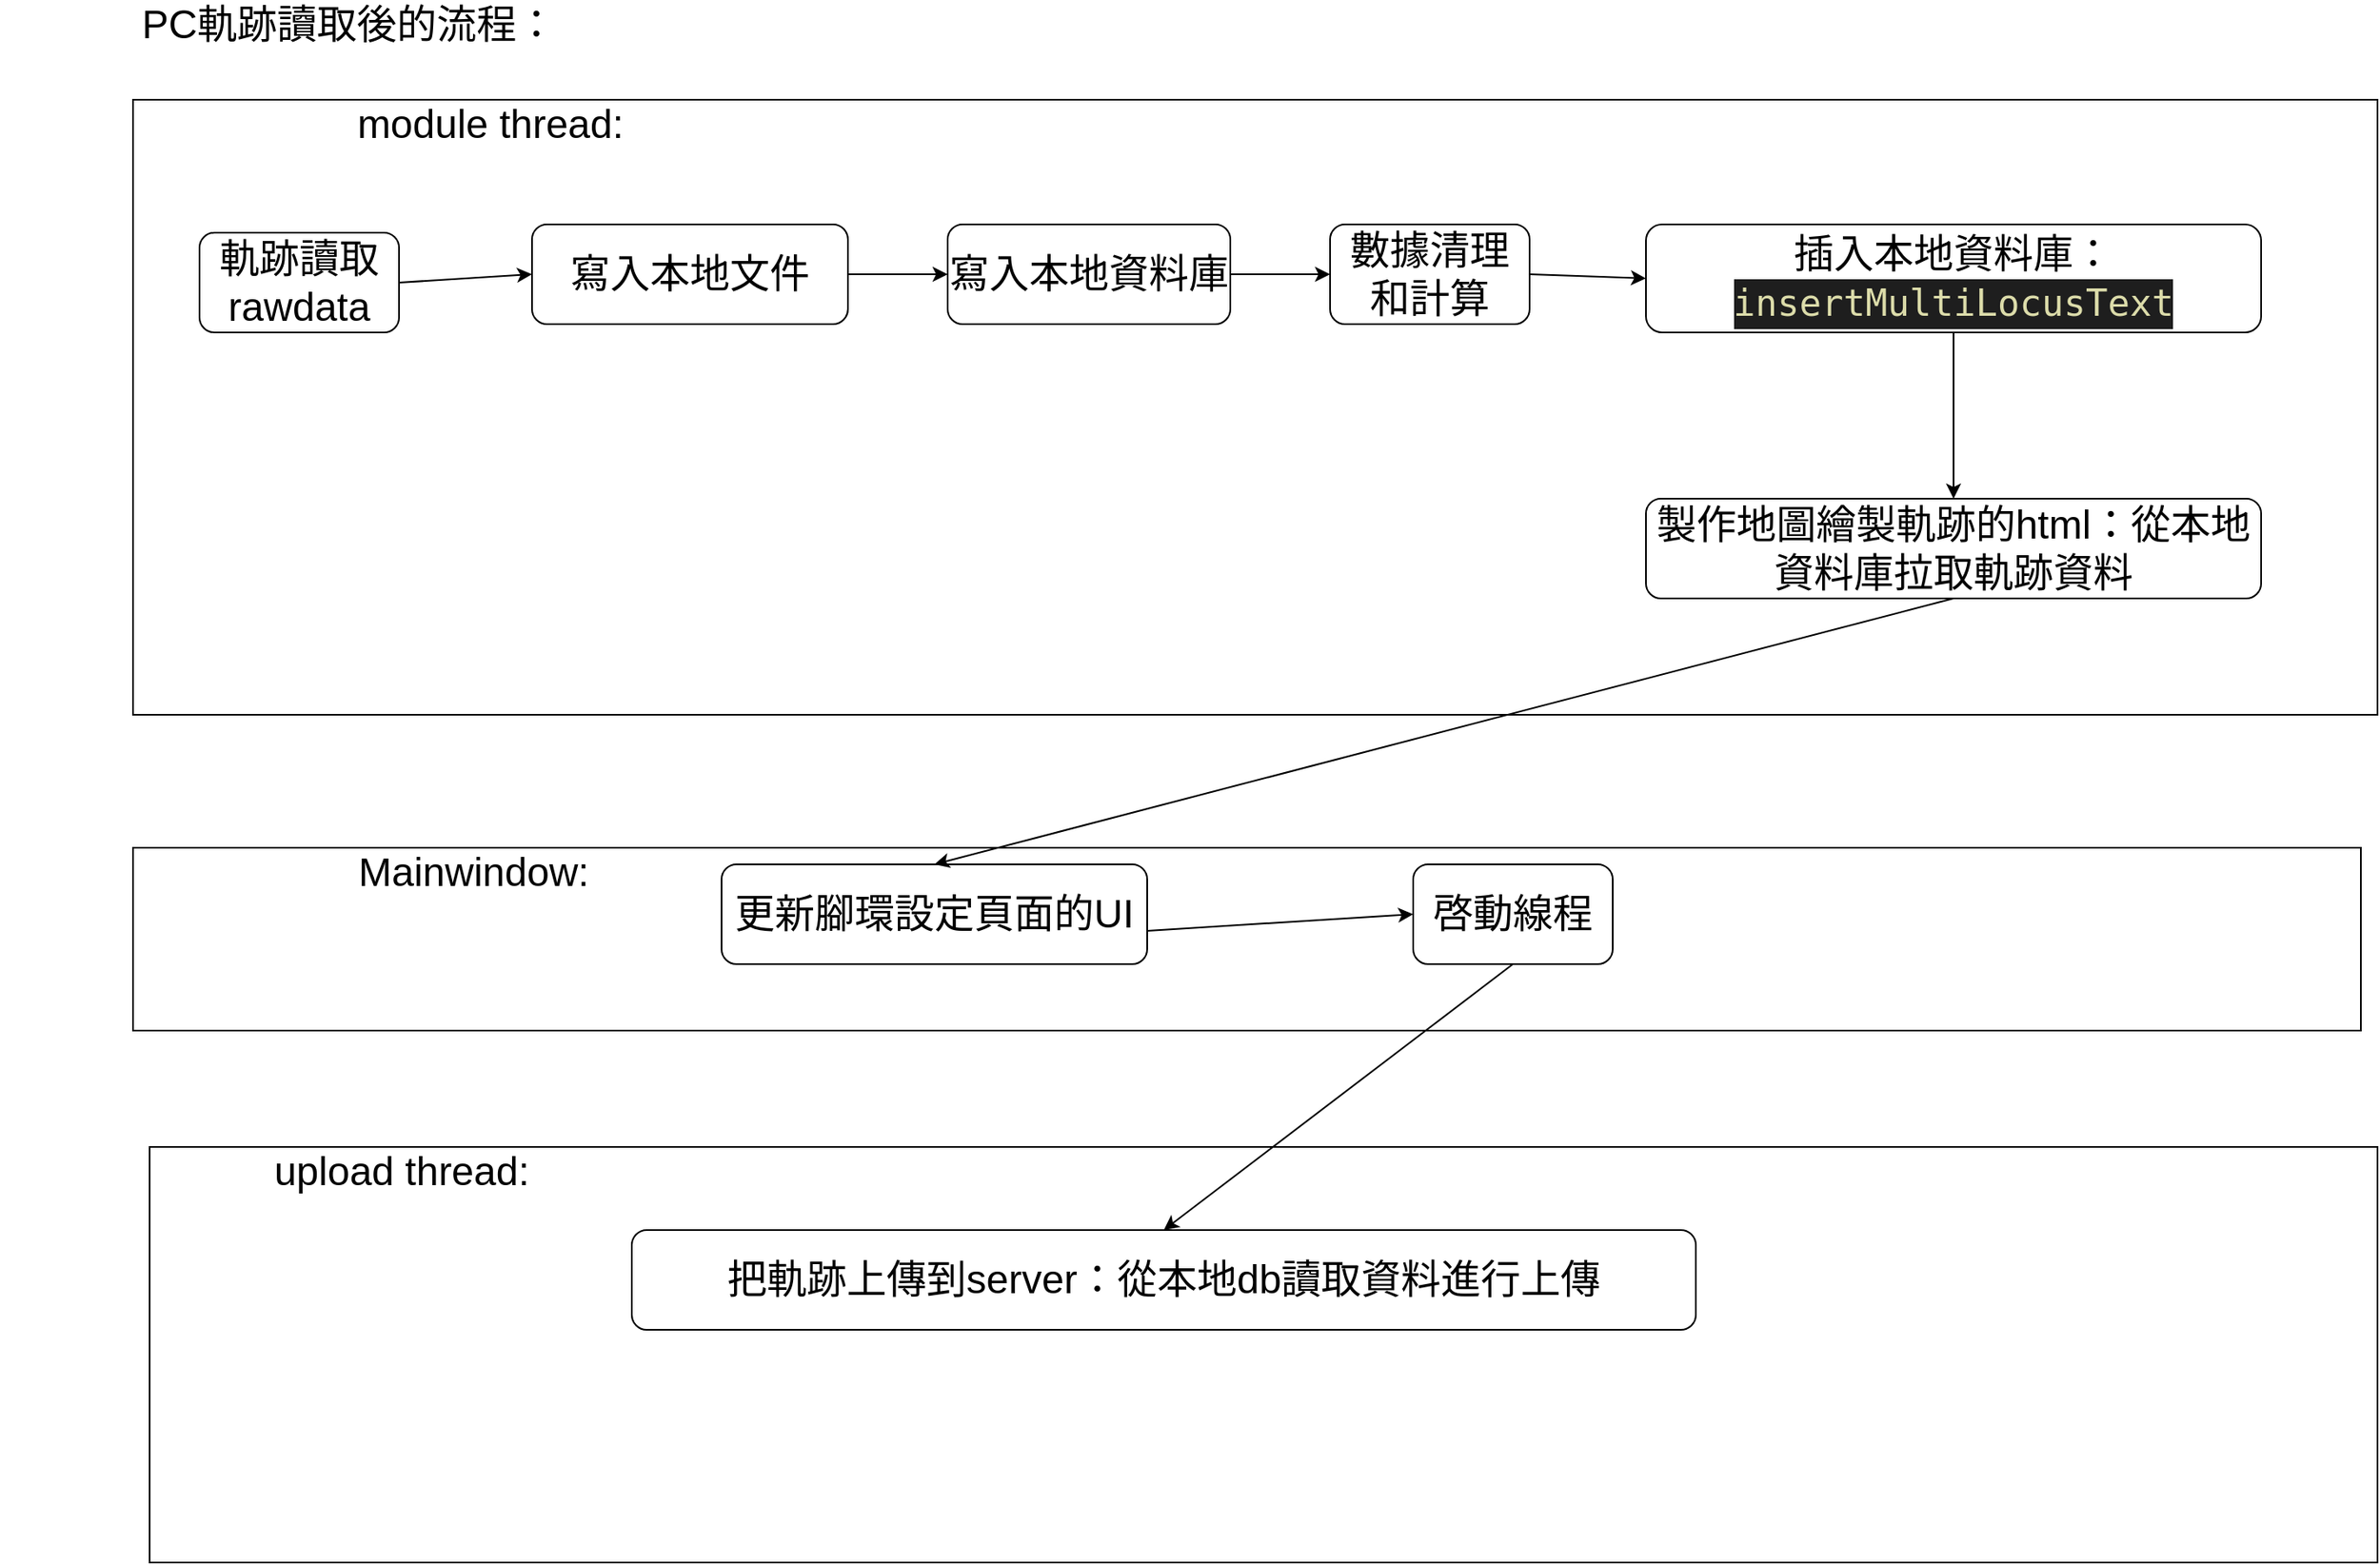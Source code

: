 <mxfile version="20.4.1" type="github" pages="7">
  <diagram id="ptNaspWl4-tR2S-4j4RG" name="流程圖">
    <mxGraphModel dx="3055" dy="1133" grid="1" gridSize="10" guides="1" tooltips="1" connect="1" arrows="1" fold="1" page="1" pageScale="1" pageWidth="827" pageHeight="1169" math="0" shadow="0">
      <root>
        <mxCell id="0" />
        <mxCell id="1" parent="0" />
        <mxCell id="23Z4OvW_dukLF1XysgEK-41" value="" style="rounded=0;whiteSpace=wrap;html=1;fontSize=24;" vertex="1" parent="1">
          <mxGeometry x="70" y="1140" width="1340" height="250" as="geometry" />
        </mxCell>
        <mxCell id="23Z4OvW_dukLF1XysgEK-33" value="" style="rounded=0;whiteSpace=wrap;html=1;fontSize=24;" vertex="1" parent="1">
          <mxGeometry x="60" y="510" width="1350" height="370" as="geometry" />
        </mxCell>
        <mxCell id="23Z4OvW_dukLF1XysgEK-22" value="軌跡讀取rawdata" style="rounded=1;whiteSpace=wrap;html=1;fontSize=24;" vertex="1" parent="1">
          <mxGeometry x="100" y="590" width="120" height="60" as="geometry" />
        </mxCell>
        <mxCell id="23Z4OvW_dukLF1XysgEK-23" value="寫入本地文件" style="rounded=1;whiteSpace=wrap;html=1;fontSize=24;" vertex="1" parent="1">
          <mxGeometry x="300" y="585" width="190" height="60" as="geometry" />
        </mxCell>
        <mxCell id="23Z4OvW_dukLF1XysgEK-24" value="寫入本地資料庫" style="rounded=1;whiteSpace=wrap;html=1;fontSize=24;" vertex="1" parent="1">
          <mxGeometry x="550" y="585" width="170" height="60" as="geometry" />
        </mxCell>
        <mxCell id="23Z4OvW_dukLF1XysgEK-25" value="數據清理和計算" style="rounded=1;whiteSpace=wrap;html=1;fontSize=24;" vertex="1" parent="1">
          <mxGeometry x="780" y="585" width="120" height="60" as="geometry" />
        </mxCell>
        <mxCell id="23Z4OvW_dukLF1XysgEK-26" value="" style="endArrow=classic;html=1;rounded=0;fontSize=24;exitX=1;exitY=0.5;exitDx=0;exitDy=0;entryX=0;entryY=0.5;entryDx=0;entryDy=0;" edge="1" parent="1" source="23Z4OvW_dukLF1XysgEK-22" target="23Z4OvW_dukLF1XysgEK-23">
          <mxGeometry width="50" height="50" relative="1" as="geometry">
            <mxPoint x="390" y="650" as="sourcePoint" />
            <mxPoint x="440" y="600" as="targetPoint" />
          </mxGeometry>
        </mxCell>
        <mxCell id="23Z4OvW_dukLF1XysgEK-27" value="" style="endArrow=classic;html=1;rounded=0;fontSize=24;exitX=1;exitY=0.5;exitDx=0;exitDy=0;" edge="1" parent="1" source="23Z4OvW_dukLF1XysgEK-23" target="23Z4OvW_dukLF1XysgEK-24">
          <mxGeometry width="50" height="50" relative="1" as="geometry">
            <mxPoint x="390" y="650" as="sourcePoint" />
            <mxPoint x="440" y="600" as="targetPoint" />
          </mxGeometry>
        </mxCell>
        <mxCell id="23Z4OvW_dukLF1XysgEK-28" value="" style="endArrow=classic;html=1;rounded=0;fontSize=24;exitX=1;exitY=0.5;exitDx=0;exitDy=0;entryX=0;entryY=0.5;entryDx=0;entryDy=0;" edge="1" parent="1" source="23Z4OvW_dukLF1XysgEK-24" target="23Z4OvW_dukLF1XysgEK-25">
          <mxGeometry width="50" height="50" relative="1" as="geometry">
            <mxPoint x="390" y="640" as="sourcePoint" />
            <mxPoint x="440" y="590" as="targetPoint" />
          </mxGeometry>
        </mxCell>
        <mxCell id="23Z4OvW_dukLF1XysgEK-29" value="插入本地資料庫：&lt;br&gt;&lt;div style=&quot;color: rgb(212, 212, 212); background-color: rgb(30, 30, 30); font-family: &amp;quot;Droid Sans Mono&amp;quot;, &amp;quot;monospace&amp;quot;, monospace; font-size: 22px; line-height: 30px;&quot;&gt;&lt;span style=&quot;color: #dcdcaa;&quot;&gt;insertMultiLocusText&lt;/span&gt;&lt;/div&gt;" style="rounded=1;whiteSpace=wrap;html=1;fontSize=24;" vertex="1" parent="1">
          <mxGeometry x="970" y="585" width="370" height="65" as="geometry" />
        </mxCell>
        <mxCell id="23Z4OvW_dukLF1XysgEK-30" value="" style="endArrow=classic;html=1;rounded=0;fontSize=24;exitX=1;exitY=0.5;exitDx=0;exitDy=0;entryX=0;entryY=0.5;entryDx=0;entryDy=0;" edge="1" parent="1" source="23Z4OvW_dukLF1XysgEK-25" target="23Z4OvW_dukLF1XysgEK-29">
          <mxGeometry width="50" height="50" relative="1" as="geometry">
            <mxPoint x="390" y="640" as="sourcePoint" />
            <mxPoint x="440" y="590" as="targetPoint" />
          </mxGeometry>
        </mxCell>
        <mxCell id="23Z4OvW_dukLF1XysgEK-31" value="製作地圖繪製軌跡的html：從本地資料庫拉取軌跡資料" style="rounded=1;whiteSpace=wrap;html=1;fontSize=24;" vertex="1" parent="1">
          <mxGeometry x="970" y="750" width="370" height="60" as="geometry" />
        </mxCell>
        <mxCell id="23Z4OvW_dukLF1XysgEK-32" value="" style="endArrow=classic;html=1;rounded=0;fontSize=24;exitX=0.5;exitY=1;exitDx=0;exitDy=0;entryX=0.5;entryY=0;entryDx=0;entryDy=0;" edge="1" parent="1" source="23Z4OvW_dukLF1XysgEK-29" target="23Z4OvW_dukLF1XysgEK-31">
          <mxGeometry width="50" height="50" relative="1" as="geometry">
            <mxPoint x="540" y="730" as="sourcePoint" />
            <mxPoint x="590" y="680" as="targetPoint" />
          </mxGeometry>
        </mxCell>
        <mxCell id="23Z4OvW_dukLF1XysgEK-34" value="module thread:" style="text;html=1;strokeColor=none;fillColor=none;align=center;verticalAlign=middle;whiteSpace=wrap;rounded=0;fontSize=24;" vertex="1" parent="1">
          <mxGeometry x="70" y="510" width="410" height="30" as="geometry" />
        </mxCell>
        <mxCell id="23Z4OvW_dukLF1XysgEK-35" value="" style="rounded=0;whiteSpace=wrap;html=1;fontSize=24;" vertex="1" parent="1">
          <mxGeometry x="60" y="960" width="1340" height="110" as="geometry" />
        </mxCell>
        <mxCell id="23Z4OvW_dukLF1XysgEK-36" value="Mainwindow:" style="text;html=1;strokeColor=none;fillColor=none;align=center;verticalAlign=middle;whiteSpace=wrap;rounded=0;fontSize=24;" vertex="1" parent="1">
          <mxGeometry x="70" y="960" width="390" height="30" as="geometry" />
        </mxCell>
        <mxCell id="23Z4OvW_dukLF1XysgEK-37" value="更新腳環設定頁面的UI" style="rounded=1;whiteSpace=wrap;html=1;fontSize=24;" vertex="1" parent="1">
          <mxGeometry x="414" y="970" width="256" height="60" as="geometry" />
        </mxCell>
        <mxCell id="23Z4OvW_dukLF1XysgEK-38" value="把軌跡上傳到server：從本地db讀取資料進行上傳" style="rounded=1;whiteSpace=wrap;html=1;fontSize=24;" vertex="1" parent="1">
          <mxGeometry x="360" y="1190" width="640" height="60" as="geometry" />
        </mxCell>
        <mxCell id="23Z4OvW_dukLF1XysgEK-39" value="" style="endArrow=classic;html=1;rounded=0;fontSize=24;entryX=0;entryY=0.5;entryDx=0;entryDy=0;" edge="1" parent="1" target="23Z4OvW_dukLF1XysgEK-43">
          <mxGeometry width="50" height="50" relative="1" as="geometry">
            <mxPoint x="670" y="1010" as="sourcePoint" />
            <mxPoint x="700" y="980" as="targetPoint" />
          </mxGeometry>
        </mxCell>
        <mxCell id="23Z4OvW_dukLF1XysgEK-40" value="" style="endArrow=classic;html=1;rounded=0;fontSize=24;exitX=0.5;exitY=1;exitDx=0;exitDy=0;entryX=0.5;entryY=0;entryDx=0;entryDy=0;" edge="1" parent="1" source="23Z4OvW_dukLF1XysgEK-31" target="23Z4OvW_dukLF1XysgEK-37">
          <mxGeometry width="50" height="50" relative="1" as="geometry">
            <mxPoint x="650" y="1010" as="sourcePoint" />
            <mxPoint x="700" y="960" as="targetPoint" />
          </mxGeometry>
        </mxCell>
        <mxCell id="23Z4OvW_dukLF1XysgEK-42" value="upload thread:&amp;nbsp;" style="text;html=1;strokeColor=none;fillColor=none;align=center;verticalAlign=middle;whiteSpace=wrap;rounded=0;fontSize=24;" vertex="1" parent="1">
          <mxGeometry x="70" y="1140" width="310" height="30" as="geometry" />
        </mxCell>
        <mxCell id="23Z4OvW_dukLF1XysgEK-43" value="啓動線程" style="rounded=1;whiteSpace=wrap;html=1;fontSize=24;" vertex="1" parent="1">
          <mxGeometry x="830" y="970" width="120" height="60" as="geometry" />
        </mxCell>
        <mxCell id="23Z4OvW_dukLF1XysgEK-44" value="" style="endArrow=classic;html=1;rounded=0;fontSize=24;exitX=0.5;exitY=1;exitDx=0;exitDy=0;entryX=0.5;entryY=0;entryDx=0;entryDy=0;" edge="1" parent="1" source="23Z4OvW_dukLF1XysgEK-43" target="23Z4OvW_dukLF1XysgEK-38">
          <mxGeometry width="50" height="50" relative="1" as="geometry">
            <mxPoint x="650" y="1070" as="sourcePoint" />
            <mxPoint x="700" y="1020" as="targetPoint" />
          </mxGeometry>
        </mxCell>
        <mxCell id="23Z4OvW_dukLF1XysgEK-45" value="PC軌跡讀取後的流程：" style="text;html=1;strokeColor=none;fillColor=none;align=center;verticalAlign=middle;whiteSpace=wrap;rounded=0;fontSize=24;" vertex="1" parent="1">
          <mxGeometry x="-20" y="450" width="420" height="30" as="geometry" />
        </mxCell>
      </root>
    </mxGraphModel>
  </diagram>
  <diagram id="Rq3ny2hefyEP4bSj1Tc5" name="界面卡住的處理流程">
    <mxGraphModel dx="2228" dy="1133" grid="1" gridSize="10" guides="1" tooltips="1" connect="1" arrows="1" fold="1" page="1" pageScale="1" pageWidth="827" pageHeight="1169" math="0" shadow="0">
      <root>
        <mxCell id="0" />
        <mxCell id="1" parent="0" />
        <mxCell id="clhQvoC5hZz-3DuftB_9-1" value="卡住的界面是哪個頁面" style="rounded=1;whiteSpace=wrap;html=1;fontSize=24;" vertex="1" parent="1">
          <mxGeometry x="70" y="170" width="300" height="60" as="geometry" />
        </mxCell>
        <mxCell id="clhQvoC5hZz-3DuftB_9-6" value="根據提示語找出卡住的功能是哪一個" style="rounded=1;whiteSpace=wrap;html=1;fontSize=24;" vertex="1" parent="1">
          <mxGeometry x="20" y="320" width="400" height="60" as="geometry" />
        </mxCell>
        <mxCell id="clhQvoC5hZz-3DuftB_9-7" value="" style="endArrow=classic;html=1;rounded=0;fontSize=24;exitX=0.5;exitY=1;exitDx=0;exitDy=0;" edge="1" parent="1" source="clhQvoC5hZz-3DuftB_9-1" target="clhQvoC5hZz-3DuftB_9-6">
          <mxGeometry width="50" height="50" relative="1" as="geometry">
            <mxPoint x="390" y="490" as="sourcePoint" />
            <mxPoint x="440" y="440" as="targetPoint" />
          </mxGeometry>
        </mxCell>
        <mxCell id="clhQvoC5hZz-3DuftB_9-8" value="分析可能的原因" style="rounded=1;whiteSpace=wrap;html=1;fontSize=24;" vertex="1" parent="1">
          <mxGeometry x="95" y="460" width="250" height="60" as="geometry" />
        </mxCell>
        <mxCell id="clhQvoC5hZz-3DuftB_9-9" value="" style="endArrow=classic;html=1;rounded=0;fontSize=24;exitX=0.5;exitY=1;exitDx=0;exitDy=0;" edge="1" parent="1" source="clhQvoC5hZz-3DuftB_9-6" target="clhQvoC5hZz-3DuftB_9-8">
          <mxGeometry width="50" height="50" relative="1" as="geometry">
            <mxPoint x="390" y="470" as="sourcePoint" />
            <mxPoint x="440" y="420" as="targetPoint" />
          </mxGeometry>
        </mxCell>
      </root>
    </mxGraphModel>
  </diagram>
  <diagram id="Rxk3yIBm0514Cl631MAl" name="DB的自動啓動">
    <mxGraphModel dx="2228" dy="1133" grid="1" gridSize="10" guides="1" tooltips="1" connect="1" arrows="1" fold="1" page="1" pageScale="1" pageWidth="827" pageHeight="1169" math="0" shadow="0">
      <root>
        <mxCell id="0" />
        <mxCell id="1" parent="0" />
      </root>
    </mxGraphModel>
  </diagram>
  <diagram id="CX3wlzeldYB83zONm8vk" name="按鈕點擊無效處理流程">
    <mxGraphModel dx="1588" dy="739" grid="1" gridSize="10" guides="1" tooltips="1" connect="1" arrows="1" fold="1" page="1" pageScale="1" pageWidth="827" pageHeight="1169" math="0" shadow="0">
      <root>
        <mxCell id="0" />
        <mxCell id="1" parent="0" />
        <mxCell id="7Ac0q_iGivKza_l3CQNg-1" value="在locale中查找名稱" style="rounded=1;whiteSpace=wrap;html=1;fontSize=24;" vertex="1" parent="1">
          <mxGeometry x="70" y="170" width="300" height="60" as="geometry" />
        </mxCell>
        <mxCell id="7Ac0q_iGivKza_l3CQNg-2" value="在navigator中根據名稱查找按鈕" style="rounded=1;whiteSpace=wrap;html=1;fontSize=24;" vertex="1" parent="1">
          <mxGeometry x="20" y="320" width="400" height="60" as="geometry" />
        </mxCell>
        <mxCell id="7Ac0q_iGivKza_l3CQNg-3" value="" style="endArrow=classic;html=1;rounded=0;fontSize=24;exitX=0.5;exitY=1;exitDx=0;exitDy=0;" edge="1" parent="1" source="7Ac0q_iGivKza_l3CQNg-1" target="7Ac0q_iGivKza_l3CQNg-2">
          <mxGeometry width="50" height="50" relative="1" as="geometry">
            <mxPoint x="390" y="490" as="sourcePoint" />
            <mxPoint x="440" y="440" as="targetPoint" />
          </mxGeometry>
        </mxCell>
        <mxCell id="7Ac0q_iGivKza_l3CQNg-4" value="查看點擊功能是什麼：一般會以信號的方式發送參數，查看對應的槽函數" style="rounded=1;whiteSpace=wrap;html=1;fontSize=24;" vertex="1" parent="1">
          <mxGeometry x="1.25" y="460" width="437.5" height="60" as="geometry" />
        </mxCell>
        <mxCell id="7Ac0q_iGivKza_l3CQNg-5" value="" style="endArrow=classic;html=1;rounded=0;fontSize=24;exitX=0.5;exitY=1;exitDx=0;exitDy=0;" edge="1" parent="1" source="7Ac0q_iGivKza_l3CQNg-2" target="7Ac0q_iGivKza_l3CQNg-4">
          <mxGeometry width="50" height="50" relative="1" as="geometry">
            <mxPoint x="390" y="470" as="sourcePoint" />
            <mxPoint x="440" y="420" as="targetPoint" />
          </mxGeometry>
        </mxCell>
        <mxCell id="IU72I0thzcJ3pksBybgv-1" value="按鈕點擊無效的處理流程：" style="text;html=1;strokeColor=none;fillColor=none;align=center;verticalAlign=middle;whiteSpace=wrap;rounded=0;fontSize=24;" vertex="1" parent="1">
          <mxGeometry x="10" y="70" width="350" height="30" as="geometry" />
        </mxCell>
      </root>
    </mxGraphModel>
  </diagram>
  <diagram id="65IPqOiSn74CmNBEhT-u" name="app流程圖">
    <mxGraphModel dx="3055" dy="1133" grid="1" gridSize="10" guides="1" tooltips="1" connect="1" arrows="1" fold="1" page="1" pageScale="1" pageWidth="827" pageHeight="1169" math="0" shadow="0">
      <root>
        <mxCell id="0" />
        <mxCell id="1" parent="0" />
        <mxCell id="QbVFR874-BP6aTglJuii-1" value="" style="shape=table;startSize=0;container=1;collapsible=0;childLayout=tableLayout;fontSize=24;" vertex="1" parent="1">
          <mxGeometry x="-210" y="80" width="1200" height="780" as="geometry" />
        </mxCell>
        <mxCell id="QbVFR874-BP6aTglJuii-2" value="" style="shape=tableRow;horizontal=0;startSize=0;swimlaneHead=0;swimlaneBody=0;top=0;left=0;bottom=0;right=0;collapsible=0;dropTarget=0;fillColor=none;points=[[0,0.5],[1,0.5]];portConstraint=eastwest;fontSize=24;" vertex="1" parent="QbVFR874-BP6aTglJuii-1">
          <mxGeometry width="1200" height="130" as="geometry" />
        </mxCell>
        <mxCell id="QbVFR874-BP6aTglJuii-3" value="步驟" style="shape=partialRectangle;html=1;whiteSpace=wrap;connectable=0;overflow=hidden;fillColor=none;top=0;left=0;bottom=0;right=0;pointerEvents=1;fontSize=24;" vertex="1" parent="QbVFR874-BP6aTglJuii-2">
          <mxGeometry width="160" height="130" as="geometry">
            <mxRectangle width="160" height="130" as="alternateBounds" />
          </mxGeometry>
        </mxCell>
        <mxCell id="QbVFR874-BP6aTglJuii-4" value="功能" style="shape=partialRectangle;html=1;whiteSpace=wrap;connectable=0;overflow=hidden;fillColor=none;top=0;left=0;bottom=0;right=0;pointerEvents=1;fontSize=24;" vertex="1" parent="QbVFR874-BP6aTglJuii-2">
          <mxGeometry x="160" width="640" height="130" as="geometry">
            <mxRectangle width="640" height="130" as="alternateBounds" />
          </mxGeometry>
        </mxCell>
        <mxCell id="QbVFR874-BP6aTglJuii-5" value="" style="shape=partialRectangle;html=1;whiteSpace=wrap;connectable=0;overflow=hidden;fillColor=none;top=0;left=0;bottom=0;right=0;pointerEvents=1;fontSize=24;" vertex="1" parent="QbVFR874-BP6aTglJuii-2">
          <mxGeometry x="800" width="400" height="130" as="geometry">
            <mxRectangle width="400" height="130" as="alternateBounds" />
          </mxGeometry>
        </mxCell>
        <mxCell id="QbVFR874-BP6aTglJuii-6" value="" style="shape=tableRow;horizontal=0;startSize=0;swimlaneHead=0;swimlaneBody=0;top=0;left=0;bottom=0;right=0;collapsible=0;dropTarget=0;fillColor=none;points=[[0,0.5],[1,0.5]];portConstraint=eastwest;fontSize=24;" vertex="1" parent="QbVFR874-BP6aTglJuii-1">
          <mxGeometry y="130" width="1200" height="130" as="geometry" />
        </mxCell>
        <mxCell id="QbVFR874-BP6aTglJuii-7" value="1" style="shape=partialRectangle;html=1;whiteSpace=wrap;connectable=0;overflow=hidden;fillColor=none;top=0;left=0;bottom=0;right=0;pointerEvents=1;fontSize=24;" vertex="1" parent="QbVFR874-BP6aTglJuii-6">
          <mxGeometry width="160" height="130" as="geometry">
            <mxRectangle width="160" height="130" as="alternateBounds" />
          </mxGeometry>
        </mxCell>
        <mxCell id="QbVFR874-BP6aTglJuii-8" value="登陸" style="shape=partialRectangle;html=1;whiteSpace=wrap;connectable=0;overflow=hidden;fillColor=none;top=0;left=0;bottom=0;right=0;pointerEvents=1;fontSize=24;" vertex="1" parent="QbVFR874-BP6aTglJuii-6">
          <mxGeometry x="160" width="640" height="130" as="geometry">
            <mxRectangle width="640" height="130" as="alternateBounds" />
          </mxGeometry>
        </mxCell>
        <mxCell id="QbVFR874-BP6aTglJuii-9" value="" style="shape=partialRectangle;html=1;whiteSpace=wrap;connectable=0;overflow=hidden;fillColor=none;top=0;left=0;bottom=0;right=0;pointerEvents=1;fontSize=24;" vertex="1" parent="QbVFR874-BP6aTglJuii-6">
          <mxGeometry x="800" width="400" height="130" as="geometry">
            <mxRectangle width="400" height="130" as="alternateBounds" />
          </mxGeometry>
        </mxCell>
        <mxCell id="QbVFR874-BP6aTglJuii-10" value="" style="shape=tableRow;horizontal=0;startSize=0;swimlaneHead=0;swimlaneBody=0;top=0;left=0;bottom=0;right=0;collapsible=0;dropTarget=0;fillColor=none;points=[[0,0.5],[1,0.5]];portConstraint=eastwest;fontSize=24;" vertex="1" parent="QbVFR874-BP6aTglJuii-1">
          <mxGeometry y="260" width="1200" height="130" as="geometry" />
        </mxCell>
        <mxCell id="QbVFR874-BP6aTglJuii-11" value="2" style="shape=partialRectangle;html=1;whiteSpace=wrap;connectable=0;overflow=hidden;fillColor=none;top=0;left=0;bottom=0;right=0;pointerEvents=1;fontSize=24;" vertex="1" parent="QbVFR874-BP6aTglJuii-10">
          <mxGeometry width="160" height="130" as="geometry">
            <mxRectangle width="160" height="130" as="alternateBounds" />
          </mxGeometry>
        </mxCell>
        <mxCell id="QbVFR874-BP6aTglJuii-12" value="主頁" style="shape=partialRectangle;html=1;whiteSpace=wrap;connectable=0;overflow=hidden;fillColor=none;top=0;left=0;bottom=0;right=0;pointerEvents=1;fontSize=24;" vertex="1" parent="QbVFR874-BP6aTglJuii-10">
          <mxGeometry x="160" width="640" height="130" as="geometry">
            <mxRectangle width="640" height="130" as="alternateBounds" />
          </mxGeometry>
        </mxCell>
        <mxCell id="QbVFR874-BP6aTglJuii-13" value="" style="shape=partialRectangle;html=1;whiteSpace=wrap;connectable=0;overflow=hidden;fillColor=none;top=0;left=0;bottom=0;right=0;pointerEvents=1;fontSize=24;" vertex="1" parent="QbVFR874-BP6aTglJuii-10">
          <mxGeometry x="800" width="400" height="130" as="geometry">
            <mxRectangle width="400" height="130" as="alternateBounds" />
          </mxGeometry>
        </mxCell>
        <mxCell id="QbVFR874-BP6aTglJuii-14" value="" style="shape=tableRow;horizontal=0;startSize=0;swimlaneHead=0;swimlaneBody=0;top=0;left=0;bottom=0;right=0;collapsible=0;dropTarget=0;fillColor=none;points=[[0,0.5],[1,0.5]];portConstraint=eastwest;fontSize=24;" vertex="1" parent="QbVFR874-BP6aTglJuii-1">
          <mxGeometry y="390" width="1200" height="130" as="geometry" />
        </mxCell>
        <mxCell id="QbVFR874-BP6aTglJuii-15" value="3" style="shape=partialRectangle;html=1;whiteSpace=wrap;connectable=0;overflow=hidden;fillColor=none;top=0;left=0;bottom=0;right=0;pointerEvents=1;fontSize=24;" vertex="1" parent="QbVFR874-BP6aTglJuii-14">
          <mxGeometry width="160" height="130" as="geometry">
            <mxRectangle width="160" height="130" as="alternateBounds" />
          </mxGeometry>
        </mxCell>
        <mxCell id="QbVFR874-BP6aTglJuii-16" value="設定腳環" style="shape=partialRectangle;html=1;whiteSpace=wrap;connectable=0;overflow=hidden;fillColor=none;top=0;left=0;bottom=0;right=0;pointerEvents=1;fontSize=24;" vertex="1" parent="QbVFR874-BP6aTglJuii-14">
          <mxGeometry x="160" width="640" height="130" as="geometry">
            <mxRectangle width="640" height="130" as="alternateBounds" />
          </mxGeometry>
        </mxCell>
        <mxCell id="QbVFR874-BP6aTglJuii-17" value="" style="shape=partialRectangle;html=1;whiteSpace=wrap;connectable=0;overflow=hidden;fillColor=none;top=0;left=0;bottom=0;right=0;pointerEvents=1;fontSize=24;" vertex="1" parent="QbVFR874-BP6aTglJuii-14">
          <mxGeometry x="800" width="400" height="130" as="geometry">
            <mxRectangle width="400" height="130" as="alternateBounds" />
          </mxGeometry>
        </mxCell>
        <mxCell id="QbVFR874-BP6aTglJuii-26" style="shape=tableRow;horizontal=0;startSize=0;swimlaneHead=0;swimlaneBody=0;top=0;left=0;bottom=0;right=0;collapsible=0;dropTarget=0;fillColor=none;points=[[0,0.5],[1,0.5]];portConstraint=eastwest;fontSize=24;" vertex="1" parent="QbVFR874-BP6aTglJuii-1">
          <mxGeometry y="520" width="1200" height="130" as="geometry" />
        </mxCell>
        <mxCell id="QbVFR874-BP6aTglJuii-27" value="3" style="shape=partialRectangle;html=1;whiteSpace=wrap;connectable=0;overflow=hidden;fillColor=none;top=0;left=0;bottom=0;right=0;pointerEvents=1;fontSize=24;" vertex="1" parent="QbVFR874-BP6aTglJuii-26">
          <mxGeometry width="160" height="130" as="geometry">
            <mxRectangle width="160" height="130" as="alternateBounds" />
          </mxGeometry>
        </mxCell>
        <mxCell id="QbVFR874-BP6aTglJuii-28" value="軌跡讀取" style="shape=partialRectangle;html=1;whiteSpace=wrap;connectable=0;overflow=hidden;fillColor=none;top=0;left=0;bottom=0;right=0;pointerEvents=1;fontSize=24;" vertex="1" parent="QbVFR874-BP6aTglJuii-26">
          <mxGeometry x="160" width="640" height="130" as="geometry">
            <mxRectangle width="640" height="130" as="alternateBounds" />
          </mxGeometry>
        </mxCell>
        <mxCell id="QbVFR874-BP6aTglJuii-29" style="shape=partialRectangle;html=1;whiteSpace=wrap;connectable=0;overflow=hidden;fillColor=none;top=0;left=0;bottom=0;right=0;pointerEvents=1;fontSize=24;" vertex="1" parent="QbVFR874-BP6aTglJuii-26">
          <mxGeometry x="800" width="400" height="130" as="geometry">
            <mxRectangle width="400" height="130" as="alternateBounds" />
          </mxGeometry>
        </mxCell>
        <mxCell id="QbVFR874-BP6aTglJuii-22" style="shape=tableRow;horizontal=0;startSize=0;swimlaneHead=0;swimlaneBody=0;top=0;left=0;bottom=0;right=0;collapsible=0;dropTarget=0;fillColor=none;points=[[0,0.5],[1,0.5]];portConstraint=eastwest;fontSize=24;" vertex="1" parent="QbVFR874-BP6aTglJuii-1">
          <mxGeometry y="650" width="1200" height="130" as="geometry" />
        </mxCell>
        <mxCell id="QbVFR874-BP6aTglJuii-23" value="3" style="shape=partialRectangle;html=1;whiteSpace=wrap;connectable=0;overflow=hidden;fillColor=none;top=0;left=0;bottom=0;right=0;pointerEvents=1;fontSize=24;" vertex="1" parent="QbVFR874-BP6aTglJuii-22">
          <mxGeometry width="160" height="130" as="geometry">
            <mxRectangle width="160" height="130" as="alternateBounds" />
          </mxGeometry>
        </mxCell>
        <mxCell id="QbVFR874-BP6aTglJuii-24" value="軌跡繪製，詳情" style="shape=partialRectangle;html=1;whiteSpace=wrap;connectable=0;overflow=hidden;fillColor=none;top=0;left=0;bottom=0;right=0;pointerEvents=1;fontSize=24;" vertex="1" parent="QbVFR874-BP6aTglJuii-22">
          <mxGeometry x="160" width="640" height="130" as="geometry">
            <mxRectangle width="640" height="130" as="alternateBounds" />
          </mxGeometry>
        </mxCell>
        <mxCell id="QbVFR874-BP6aTglJuii-25" style="shape=partialRectangle;html=1;whiteSpace=wrap;connectable=0;overflow=hidden;fillColor=none;top=0;left=0;bottom=0;right=0;pointerEvents=1;fontSize=24;" vertex="1" parent="QbVFR874-BP6aTglJuii-22">
          <mxGeometry x="800" width="400" height="130" as="geometry">
            <mxRectangle width="400" height="130" as="alternateBounds" />
          </mxGeometry>
        </mxCell>
      </root>
    </mxGraphModel>
  </diagram>
  <diagram id="0dSRXwHjVdmTbuvbA1Jc" name="app系統設計圖">
    <mxGraphModel dx="3055" dy="1133" grid="1" gridSize="10" guides="1" tooltips="1" connect="1" arrows="1" fold="1" page="1" pageScale="1" pageWidth="827" pageHeight="1169" math="0" shadow="0">
      <root>
        <mxCell id="0" />
        <mxCell id="1" parent="0" />
        <mxCell id="TJD1hqI1Y77tWaaGMeiS-2" value="" style="shape=table;startSize=0;container=1;collapsible=0;childLayout=tableLayout;fontSize=24;" vertex="1" parent="1">
          <mxGeometry x="-610" y="220" width="530" height="524" as="geometry" />
        </mxCell>
        <mxCell id="TJD1hqI1Y77tWaaGMeiS-3" value="" style="shape=tableRow;horizontal=0;startSize=0;swimlaneHead=0;swimlaneBody=0;top=0;left=0;bottom=0;right=0;collapsible=0;dropTarget=0;fillColor=none;points=[[0,0.5],[1,0.5]];portConstraint=eastwest;fontSize=24;" vertex="1" parent="TJD1hqI1Y77tWaaGMeiS-2">
          <mxGeometry width="530" height="86" as="geometry" />
        </mxCell>
        <mxCell id="TJD1hqI1Y77tWaaGMeiS-4" value="模塊" style="shape=partialRectangle;html=1;whiteSpace=wrap;connectable=0;overflow=hidden;fillColor=none;top=0;left=0;bottom=0;right=0;pointerEvents=1;fontSize=24;" vertex="1" parent="TJD1hqI1Y77tWaaGMeiS-3">
          <mxGeometry width="170" height="86" as="geometry">
            <mxRectangle width="170" height="86" as="alternateBounds" />
          </mxGeometry>
        </mxCell>
        <mxCell id="TJD1hqI1Y77tWaaGMeiS-5" value="描述" style="shape=partialRectangle;html=1;whiteSpace=wrap;connectable=0;overflow=hidden;fillColor=none;top=0;left=0;bottom=0;right=0;pointerEvents=1;fontSize=24;" vertex="1" parent="TJD1hqI1Y77tWaaGMeiS-3">
          <mxGeometry x="170" width="360" height="86" as="geometry">
            <mxRectangle width="360" height="86" as="alternateBounds" />
          </mxGeometry>
        </mxCell>
        <mxCell id="TJD1hqI1Y77tWaaGMeiS-6" value="" style="shape=tableRow;horizontal=0;startSize=0;swimlaneHead=0;swimlaneBody=0;top=0;left=0;bottom=0;right=0;collapsible=0;dropTarget=0;fillColor=none;points=[[0,0.5],[1,0.5]];portConstraint=eastwest;fontSize=24;" vertex="1" parent="TJD1hqI1Y77tWaaGMeiS-2">
          <mxGeometry y="86" width="530" height="94" as="geometry" />
        </mxCell>
        <mxCell id="TJD1hqI1Y77tWaaGMeiS-7" value="activity" style="shape=partialRectangle;html=1;whiteSpace=wrap;connectable=0;overflow=hidden;fillColor=none;top=0;left=0;bottom=0;right=0;pointerEvents=1;fontSize=24;" vertex="1" parent="TJD1hqI1Y77tWaaGMeiS-6">
          <mxGeometry width="170" height="94" as="geometry">
            <mxRectangle width="170" height="94" as="alternateBounds" />
          </mxGeometry>
        </mxCell>
        <mxCell id="TJD1hqI1Y77tWaaGMeiS-8" value="" style="shape=partialRectangle;html=1;whiteSpace=wrap;connectable=0;overflow=hidden;fillColor=none;top=0;left=0;bottom=0;right=0;pointerEvents=1;fontSize=24;" vertex="1" parent="TJD1hqI1Y77tWaaGMeiS-6">
          <mxGeometry x="170" width="360" height="94" as="geometry">
            <mxRectangle width="360" height="94" as="alternateBounds" />
          </mxGeometry>
        </mxCell>
        <mxCell id="TJD1hqI1Y77tWaaGMeiS-9" value="" style="shape=tableRow;horizontal=0;startSize=0;swimlaneHead=0;swimlaneBody=0;top=0;left=0;bottom=0;right=0;collapsible=0;dropTarget=0;fillColor=none;points=[[0,0.5],[1,0.5]];portConstraint=eastwest;fontSize=24;" vertex="1" parent="TJD1hqI1Y77tWaaGMeiS-2">
          <mxGeometry y="180" width="530" height="86" as="geometry" />
        </mxCell>
        <mxCell id="TJD1hqI1Y77tWaaGMeiS-10" value="view" style="shape=partialRectangle;html=1;whiteSpace=wrap;connectable=0;overflow=hidden;fillColor=none;top=0;left=0;bottom=0;right=0;pointerEvents=1;fontSize=24;" vertex="1" parent="TJD1hqI1Y77tWaaGMeiS-9">
          <mxGeometry width="170" height="86" as="geometry">
            <mxRectangle width="170" height="86" as="alternateBounds" />
          </mxGeometry>
        </mxCell>
        <mxCell id="TJD1hqI1Y77tWaaGMeiS-11" value="" style="shape=partialRectangle;html=1;whiteSpace=wrap;connectable=0;overflow=hidden;fillColor=none;top=0;left=0;bottom=0;right=0;pointerEvents=1;fontSize=24;" vertex="1" parent="TJD1hqI1Y77tWaaGMeiS-9">
          <mxGeometry x="170" width="360" height="86" as="geometry">
            <mxRectangle width="360" height="86" as="alternateBounds" />
          </mxGeometry>
        </mxCell>
        <mxCell id="TJD1hqI1Y77tWaaGMeiS-12" value="" style="shape=tableRow;horizontal=0;startSize=0;swimlaneHead=0;swimlaneBody=0;top=0;left=0;bottom=0;right=0;collapsible=0;dropTarget=0;fillColor=none;points=[[0,0.5],[1,0.5]];portConstraint=eastwest;fontSize=24;" vertex="1" parent="TJD1hqI1Y77tWaaGMeiS-2">
          <mxGeometry y="266" width="530" height="86" as="geometry" />
        </mxCell>
        <mxCell id="TJD1hqI1Y77tWaaGMeiS-13" value="model" style="shape=partialRectangle;html=1;whiteSpace=wrap;connectable=0;overflow=hidden;fillColor=none;top=0;left=0;bottom=0;right=0;pointerEvents=1;fontSize=24;" vertex="1" parent="TJD1hqI1Y77tWaaGMeiS-12">
          <mxGeometry width="170" height="86" as="geometry">
            <mxRectangle width="170" height="86" as="alternateBounds" />
          </mxGeometry>
        </mxCell>
        <mxCell id="TJD1hqI1Y77tWaaGMeiS-14" value="" style="shape=partialRectangle;html=1;whiteSpace=wrap;connectable=0;overflow=hidden;fillColor=none;top=0;left=0;bottom=0;right=0;pointerEvents=1;fontSize=24;" vertex="1" parent="TJD1hqI1Y77tWaaGMeiS-12">
          <mxGeometry x="170" width="360" height="86" as="geometry">
            <mxRectangle width="360" height="86" as="alternateBounds" />
          </mxGeometry>
        </mxCell>
        <mxCell id="TJD1hqI1Y77tWaaGMeiS-15" value="" style="shape=tableRow;horizontal=0;startSize=0;swimlaneHead=0;swimlaneBody=0;top=0;left=0;bottom=0;right=0;collapsible=0;dropTarget=0;fillColor=none;points=[[0,0.5],[1,0.5]];portConstraint=eastwest;fontSize=24;" vertex="1" parent="TJD1hqI1Y77tWaaGMeiS-2">
          <mxGeometry y="352" width="530" height="86" as="geometry" />
        </mxCell>
        <mxCell id="TJD1hqI1Y77tWaaGMeiS-16" value="fragment" style="shape=partialRectangle;html=1;whiteSpace=wrap;connectable=0;overflow=hidden;fillColor=none;top=0;left=0;bottom=0;right=0;pointerEvents=1;fontSize=24;" vertex="1" parent="TJD1hqI1Y77tWaaGMeiS-15">
          <mxGeometry width="170" height="86" as="geometry">
            <mxRectangle width="170" height="86" as="alternateBounds" />
          </mxGeometry>
        </mxCell>
        <mxCell id="TJD1hqI1Y77tWaaGMeiS-17" value="" style="shape=partialRectangle;html=1;whiteSpace=wrap;connectable=0;overflow=hidden;fillColor=none;top=0;left=0;bottom=0;right=0;pointerEvents=1;fontSize=24;" vertex="1" parent="TJD1hqI1Y77tWaaGMeiS-15">
          <mxGeometry x="170" width="360" height="86" as="geometry">
            <mxRectangle width="360" height="86" as="alternateBounds" />
          </mxGeometry>
        </mxCell>
        <mxCell id="TJD1hqI1Y77tWaaGMeiS-18" style="shape=tableRow;horizontal=0;startSize=0;swimlaneHead=0;swimlaneBody=0;top=0;left=0;bottom=0;right=0;collapsible=0;dropTarget=0;fillColor=none;points=[[0,0.5],[1,0.5]];portConstraint=eastwest;fontSize=24;" vertex="1" parent="TJD1hqI1Y77tWaaGMeiS-2">
          <mxGeometry y="438" width="530" height="86" as="geometry" />
        </mxCell>
        <mxCell id="TJD1hqI1Y77tWaaGMeiS-19" value="httpservice" style="shape=partialRectangle;html=1;whiteSpace=wrap;connectable=0;overflow=hidden;fillColor=none;top=0;left=0;bottom=0;right=0;pointerEvents=1;fontSize=24;" vertex="1" parent="TJD1hqI1Y77tWaaGMeiS-18">
          <mxGeometry width="170" height="86" as="geometry">
            <mxRectangle width="170" height="86" as="alternateBounds" />
          </mxGeometry>
        </mxCell>
        <mxCell id="TJD1hqI1Y77tWaaGMeiS-20" style="shape=partialRectangle;html=1;whiteSpace=wrap;connectable=0;overflow=hidden;fillColor=none;top=0;left=0;bottom=0;right=0;pointerEvents=1;fontSize=24;" vertex="1" parent="TJD1hqI1Y77tWaaGMeiS-18">
          <mxGeometry x="170" width="360" height="86" as="geometry">
            <mxRectangle width="360" height="86" as="alternateBounds" />
          </mxGeometry>
        </mxCell>
      </root>
    </mxGraphModel>
  </diagram>
  <diagram id="4RI-3DcAnRxPliDI4yJv" name="app功能設計">
    <mxGraphModel dx="3055" dy="1133" grid="1" gridSize="10" guides="1" tooltips="1" connect="1" arrows="1" fold="1" page="1" pageScale="1" pageWidth="827" pageHeight="1169" math="0" shadow="0">
      <root>
        <mxCell id="0" />
        <mxCell id="1" parent="0" />
        <mxCell id="NxFomMBqMpVyAQ66yfqe-1" value="" style="rounded=0;whiteSpace=wrap;html=1;fontSize=24;" vertex="1" parent="1">
          <mxGeometry x="-150" y="100" width="730" height="440" as="geometry" />
        </mxCell>
        <mxCell id="NxFomMBqMpVyAQ66yfqe-2" value="軌跡裁減功能設計" style="text;html=1;strokeColor=none;fillColor=none;align=center;verticalAlign=middle;whiteSpace=wrap;rounded=0;fontSize=24;" vertex="1" parent="1">
          <mxGeometry x="-140" y="110" width="240" height="30" as="geometry" />
        </mxCell>
        <mxCell id="NxFomMBqMpVyAQ66yfqe-3" value="" style="shape=table;startSize=0;container=1;collapsible=0;childLayout=tableLayout;fontSize=24;" vertex="1" parent="1">
          <mxGeometry x="-70" y="230" width="570" height="250" as="geometry" />
        </mxCell>
        <mxCell id="NxFomMBqMpVyAQ66yfqe-4" value="" style="shape=tableRow;horizontal=0;startSize=0;swimlaneHead=0;swimlaneBody=0;top=0;left=0;bottom=0;right=0;collapsible=0;dropTarget=0;fillColor=none;points=[[0,0.5],[1,0.5]];portConstraint=eastwest;fontSize=24;" vertex="1" parent="NxFomMBqMpVyAQ66yfqe-3">
          <mxGeometry width="570" height="63" as="geometry" />
        </mxCell>
        <mxCell id="NxFomMBqMpVyAQ66yfqe-5" value="step" style="shape=partialRectangle;html=1;whiteSpace=wrap;connectable=0;overflow=hidden;fillColor=none;top=0;left=0;bottom=0;right=0;pointerEvents=1;fontSize=24;" vertex="1" parent="NxFomMBqMpVyAQ66yfqe-4">
          <mxGeometry width="60" height="63" as="geometry">
            <mxRectangle width="60" height="63" as="alternateBounds" />
          </mxGeometry>
        </mxCell>
        <mxCell id="NxFomMBqMpVyAQ66yfqe-6" value="function" style="shape=partialRectangle;html=1;whiteSpace=wrap;connectable=0;overflow=hidden;fillColor=none;top=0;left=0;bottom=0;right=0;pointerEvents=1;fontSize=24;" vertex="1" parent="NxFomMBqMpVyAQ66yfqe-4">
          <mxGeometry x="60" width="510" height="63" as="geometry">
            <mxRectangle width="510" height="63" as="alternateBounds" />
          </mxGeometry>
        </mxCell>
        <mxCell id="NxFomMBqMpVyAQ66yfqe-7" value="" style="shape=tableRow;horizontal=0;startSize=0;swimlaneHead=0;swimlaneBody=0;top=0;left=0;bottom=0;right=0;collapsible=0;dropTarget=0;fillColor=none;points=[[0,0.5],[1,0.5]];portConstraint=eastwest;fontSize=24;" vertex="1" parent="NxFomMBqMpVyAQ66yfqe-3">
          <mxGeometry y="63" width="570" height="62" as="geometry" />
        </mxCell>
        <mxCell id="NxFomMBqMpVyAQ66yfqe-8" value="1" style="shape=partialRectangle;html=1;whiteSpace=wrap;connectable=0;overflow=hidden;fillColor=none;top=0;left=0;bottom=0;right=0;pointerEvents=1;fontSize=24;" vertex="1" parent="NxFomMBqMpVyAQ66yfqe-7">
          <mxGeometry width="60" height="62" as="geometry">
            <mxRectangle width="60" height="62" as="alternateBounds" />
          </mxGeometry>
        </mxCell>
        <mxCell id="NxFomMBqMpVyAQ66yfqe-9" value="click&amp;nbsp;&lt;span style=&quot;background-color: rgb(30, 30, 30); color: rgb(212, 212, 212); font-family: &amp;quot;Droid Sans Mono&amp;quot;, &amp;quot;monospace&amp;quot;, monospace; font-size: 22px;&quot;&gt;rangeButton&lt;/span&gt;" style="shape=partialRectangle;html=1;whiteSpace=wrap;connectable=0;overflow=hidden;fillColor=none;top=0;left=0;bottom=0;right=0;pointerEvents=1;fontSize=24;" vertex="1" parent="NxFomMBqMpVyAQ66yfqe-7">
          <mxGeometry x="60" width="510" height="62" as="geometry">
            <mxRectangle width="510" height="62" as="alternateBounds" />
          </mxGeometry>
        </mxCell>
        <mxCell id="NxFomMBqMpVyAQ66yfqe-10" value="" style="shape=tableRow;horizontal=0;startSize=0;swimlaneHead=0;swimlaneBody=0;top=0;left=0;bottom=0;right=0;collapsible=0;dropTarget=0;fillColor=none;points=[[0,0.5],[1,0.5]];portConstraint=eastwest;fontSize=24;" vertex="1" parent="NxFomMBqMpVyAQ66yfqe-3">
          <mxGeometry y="125" width="570" height="63" as="geometry" />
        </mxCell>
        <mxCell id="NxFomMBqMpVyAQ66yfqe-11" value="2" style="shape=partialRectangle;html=1;whiteSpace=wrap;connectable=0;overflow=hidden;fillColor=none;top=0;left=0;bottom=0;right=0;pointerEvents=1;fontSize=24;" vertex="1" parent="NxFomMBqMpVyAQ66yfqe-10">
          <mxGeometry width="60" height="63" as="geometry">
            <mxRectangle width="60" height="63" as="alternateBounds" />
          </mxGeometry>
        </mxCell>
        <mxCell id="NxFomMBqMpVyAQ66yfqe-12" value="&lt;div style=&quot;color: rgb(212, 212, 212); background-color: rgb(30, 30, 30); font-family: &amp;quot;Droid Sans Mono&amp;quot;, &amp;quot;monospace&amp;quot;, monospace; font-size: 22px; line-height: 30px;&quot;&gt;enableChartListener(!isRange)&lt;span style=&quot;color: #569cd6;&quot;&gt;;&lt;/span&gt;&lt;/div&gt;" style="shape=partialRectangle;html=1;whiteSpace=wrap;connectable=0;overflow=hidden;fillColor=none;top=0;left=0;bottom=0;right=0;pointerEvents=1;fontSize=24;" vertex="1" parent="NxFomMBqMpVyAQ66yfqe-10">
          <mxGeometry x="60" width="510" height="63" as="geometry">
            <mxRectangle width="510" height="63" as="alternateBounds" />
          </mxGeometry>
        </mxCell>
        <mxCell id="NxFomMBqMpVyAQ66yfqe-13" value="" style="shape=tableRow;horizontal=0;startSize=0;swimlaneHead=0;swimlaneBody=0;top=0;left=0;bottom=0;right=0;collapsible=0;dropTarget=0;fillColor=none;points=[[0,0.5],[1,0.5]];portConstraint=eastwest;fontSize=24;" vertex="1" parent="NxFomMBqMpVyAQ66yfqe-3">
          <mxGeometry y="188" width="570" height="62" as="geometry" />
        </mxCell>
        <mxCell id="NxFomMBqMpVyAQ66yfqe-14" value="3" style="shape=partialRectangle;html=1;whiteSpace=wrap;connectable=0;overflow=hidden;fillColor=none;top=0;left=0;bottom=0;right=0;pointerEvents=1;fontSize=24;" vertex="1" parent="NxFomMBqMpVyAQ66yfqe-13">
          <mxGeometry width="60" height="62" as="geometry">
            <mxRectangle width="60" height="62" as="alternateBounds" />
          </mxGeometry>
        </mxCell>
        <mxCell id="NxFomMBqMpVyAQ66yfqe-15" value="&lt;div style=&quot;color: rgb(212, 212, 212); background-color: rgb(30, 30, 30); font-family: &amp;quot;Droid Sans Mono&amp;quot;, &amp;quot;monospace&amp;quot;, monospace; font-size: 22px; line-height: 30px;&quot;&gt;trackMapLocusButton&lt;/div&gt;" style="shape=partialRectangle;html=1;whiteSpace=wrap;connectable=0;overflow=hidden;fillColor=none;top=0;left=0;bottom=0;right=0;pointerEvents=1;fontSize=24;" vertex="1" parent="NxFomMBqMpVyAQ66yfqe-13">
          <mxGeometry x="60" width="510" height="62" as="geometry">
            <mxRectangle width="510" height="62" as="alternateBounds" />
          </mxGeometry>
        </mxCell>
        <mxCell id="NxFomMBqMpVyAQ66yfqe-16" value="" style="rounded=0;whiteSpace=wrap;html=1;fontSize=24;" vertex="1" parent="1">
          <mxGeometry x="-150" y="620" width="730" height="310" as="geometry" />
        </mxCell>
        <mxCell id="NxFomMBqMpVyAQ66yfqe-17" value="登陸後同步：" style="text;html=1;strokeColor=none;fillColor=none;align=center;verticalAlign=middle;whiteSpace=wrap;rounded=0;fontSize=24;" vertex="1" parent="1">
          <mxGeometry x="-140" y="630" width="300" height="30" as="geometry" />
        </mxCell>
        <mxCell id="NxFomMBqMpVyAQ66yfqe-18" value="" style="shape=table;startSize=0;container=1;collapsible=0;childLayout=tableLayout;fontSize=24;" vertex="1" parent="1">
          <mxGeometry x="-70" y="715" width="480" height="115" as="geometry" />
        </mxCell>
        <mxCell id="NxFomMBqMpVyAQ66yfqe-19" value="" style="shape=tableRow;horizontal=0;startSize=0;swimlaneHead=0;swimlaneBody=0;top=0;left=0;bottom=0;right=0;collapsible=0;dropTarget=0;fillColor=none;points=[[0,0.5],[1,0.5]];portConstraint=eastwest;fontSize=24;" vertex="1" parent="NxFomMBqMpVyAQ66yfqe-18">
          <mxGeometry width="480" height="35" as="geometry" />
        </mxCell>
        <mxCell id="NxFomMBqMpVyAQ66yfqe-20" value="步驟" style="shape=partialRectangle;html=1;whiteSpace=wrap;connectable=0;overflow=hidden;fillColor=none;top=0;left=0;bottom=0;right=0;pointerEvents=1;fontSize=24;" vertex="1" parent="NxFomMBqMpVyAQ66yfqe-19">
          <mxGeometry width="90" height="35" as="geometry">
            <mxRectangle width="90" height="35" as="alternateBounds" />
          </mxGeometry>
        </mxCell>
        <mxCell id="NxFomMBqMpVyAQ66yfqe-21" value="" style="shape=partialRectangle;html=1;whiteSpace=wrap;connectable=0;overflow=hidden;fillColor=none;top=0;left=0;bottom=0;right=0;pointerEvents=1;fontSize=24;" vertex="1" parent="NxFomMBqMpVyAQ66yfqe-19">
          <mxGeometry x="90" width="390" height="35" as="geometry">
            <mxRectangle width="390" height="35" as="alternateBounds" />
          </mxGeometry>
        </mxCell>
        <mxCell id="NxFomMBqMpVyAQ66yfqe-22" value="" style="shape=tableRow;horizontal=0;startSize=0;swimlaneHead=0;swimlaneBody=0;top=0;left=0;bottom=0;right=0;collapsible=0;dropTarget=0;fillColor=none;points=[[0,0.5],[1,0.5]];portConstraint=eastwest;fontSize=24;" vertex="1" parent="NxFomMBqMpVyAQ66yfqe-18">
          <mxGeometry y="35" width="480" height="40" as="geometry" />
        </mxCell>
        <mxCell id="NxFomMBqMpVyAQ66yfqe-23" value="1" style="shape=partialRectangle;html=1;whiteSpace=wrap;connectable=0;overflow=hidden;fillColor=none;top=0;left=0;bottom=0;right=0;pointerEvents=1;fontSize=24;" vertex="1" parent="NxFomMBqMpVyAQ66yfqe-22">
          <mxGeometry width="90" height="40" as="geometry">
            <mxRectangle width="90" height="40" as="alternateBounds" />
          </mxGeometry>
        </mxCell>
        <mxCell id="NxFomMBqMpVyAQ66yfqe-24" value="&lt;div style=&quot;color: rgb(212, 212, 212); background-color: rgb(30, 30, 30); font-family: &amp;quot;Droid Sans Mono&amp;quot;, &amp;quot;monospace&amp;quot;, monospace; font-size: 22px; line-height: 30px;&quot;&gt;initUploadDownloadProgress()&lt;span style=&quot;color: #569cd6;&quot;&gt;;&lt;/span&gt;&lt;/div&gt;" style="shape=partialRectangle;html=1;whiteSpace=wrap;connectable=0;overflow=hidden;fillColor=none;top=0;left=0;bottom=0;right=0;pointerEvents=1;fontSize=24;" vertex="1" parent="NxFomMBqMpVyAQ66yfqe-22">
          <mxGeometry x="90" width="390" height="40" as="geometry">
            <mxRectangle width="390" height="40" as="alternateBounds" />
          </mxGeometry>
        </mxCell>
        <mxCell id="NxFomMBqMpVyAQ66yfqe-25" value="" style="shape=tableRow;horizontal=0;startSize=0;swimlaneHead=0;swimlaneBody=0;top=0;left=0;bottom=0;right=0;collapsible=0;dropTarget=0;fillColor=none;points=[[0,0.5],[1,0.5]];portConstraint=eastwest;fontSize=24;" vertex="1" parent="NxFomMBqMpVyAQ66yfqe-18">
          <mxGeometry y="75" width="480" height="40" as="geometry" />
        </mxCell>
        <mxCell id="NxFomMBqMpVyAQ66yfqe-26" value="2" style="shape=partialRectangle;html=1;whiteSpace=wrap;connectable=0;overflow=hidden;fillColor=none;top=0;left=0;bottom=0;right=0;pointerEvents=1;fontSize=24;" vertex="1" parent="NxFomMBqMpVyAQ66yfqe-25">
          <mxGeometry width="90" height="40" as="geometry">
            <mxRectangle width="90" height="40" as="alternateBounds" />
          </mxGeometry>
        </mxCell>
        <mxCell id="NxFomMBqMpVyAQ66yfqe-27" value="&lt;div style=&quot;color: rgb(212, 212, 212); background-color: rgb(30, 30, 30); font-family: &amp;quot;Droid Sans Mono&amp;quot;, &amp;quot;monospace&amp;quot;, monospace; font-size: 22px; line-height: 30px;&quot;&gt;initSyncParams&lt;/div&gt;" style="shape=partialRectangle;html=1;whiteSpace=wrap;connectable=0;overflow=hidden;fillColor=none;top=0;left=0;bottom=0;right=0;pointerEvents=1;fontSize=24;" vertex="1" parent="NxFomMBqMpVyAQ66yfqe-25">
          <mxGeometry x="90" width="390" height="40" as="geometry">
            <mxRectangle width="390" height="40" as="alternateBounds" />
          </mxGeometry>
        </mxCell>
      </root>
    </mxGraphModel>
  </diagram>
</mxfile>
